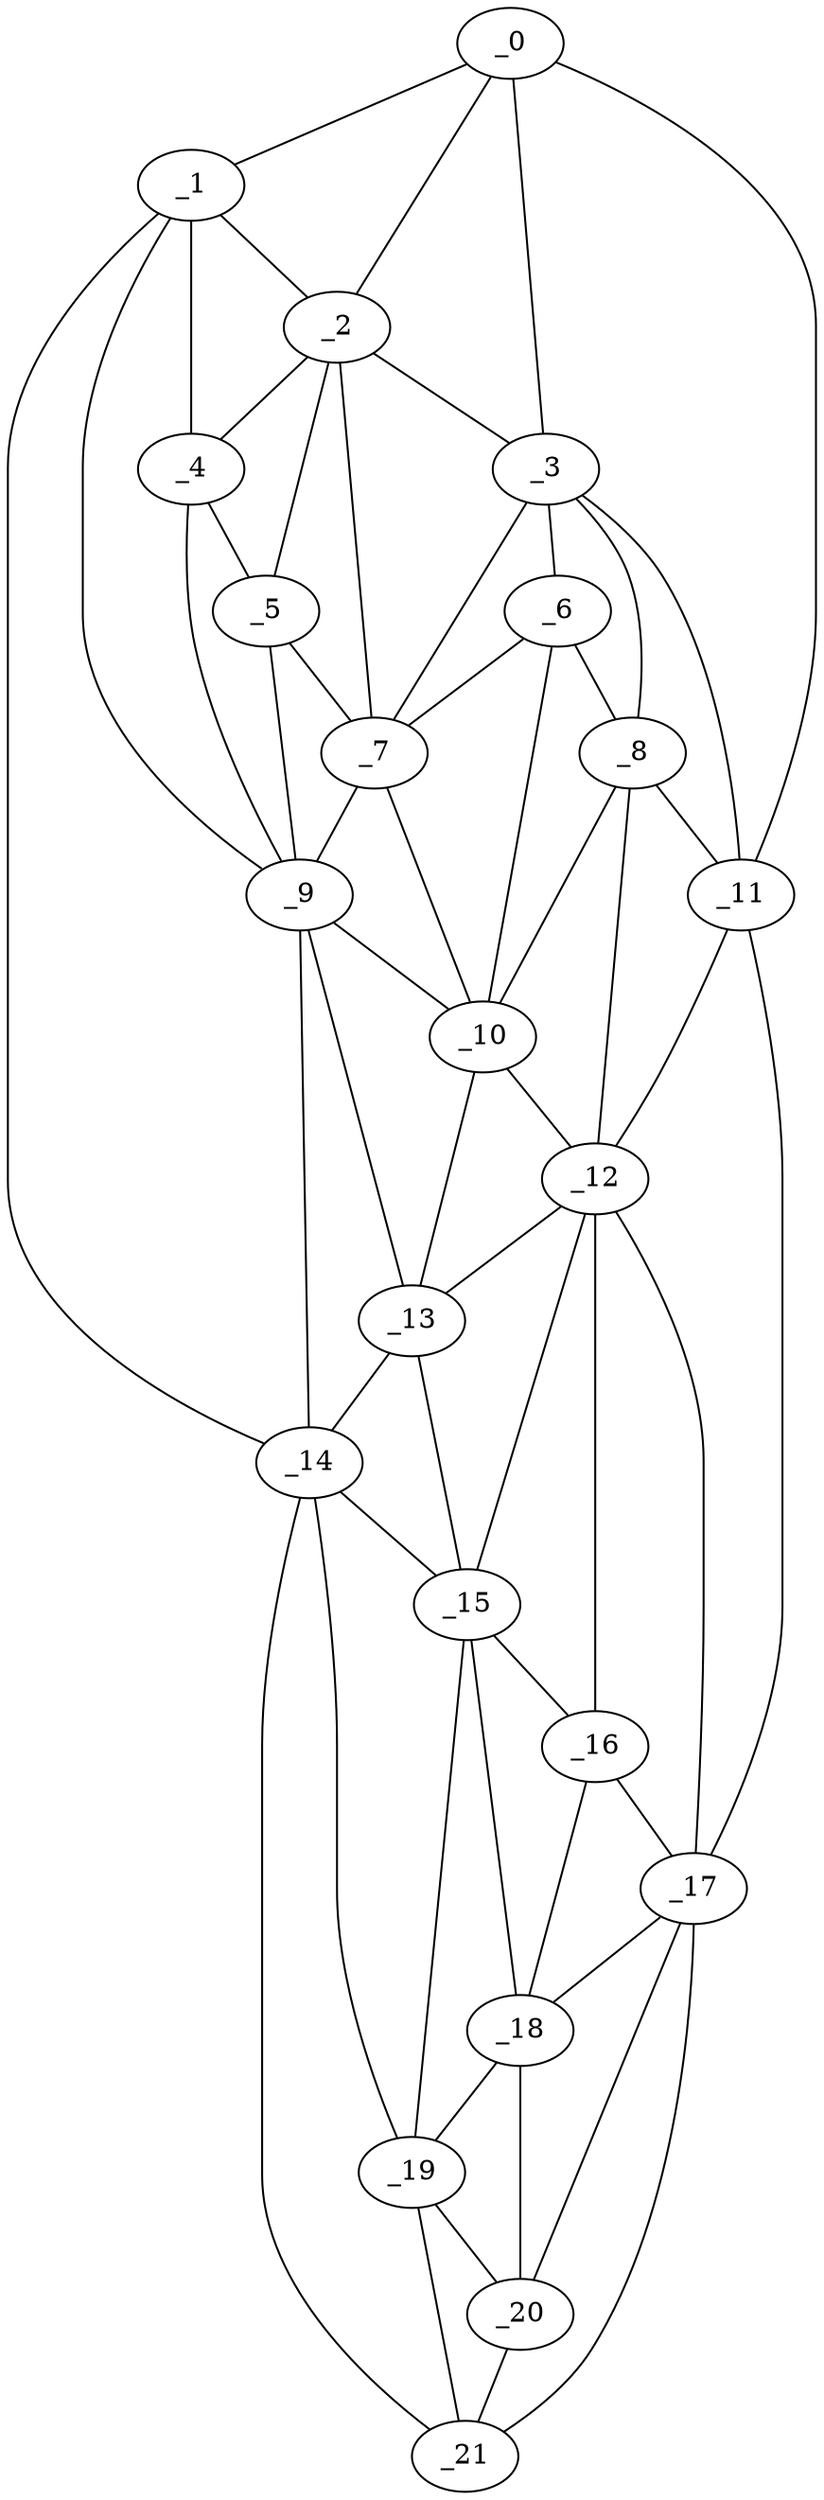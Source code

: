 graph "obj78__140.gxl" {
	_0	 [x=5,
		y=67];
	_1	 [x=9,
		y=90];
	_0 -- _1	 [valence=1];
	_2	 [x=10,
		y=72];
	_0 -- _2	 [valence=1];
	_3	 [x=18,
		y=58];
	_0 -- _3	 [valence=2];
	_11	 [x=44,
		y=32];
	_0 -- _11	 [valence=1];
	_1 -- _2	 [valence=2];
	_4	 [x=18,
		y=83];
	_1 -- _4	 [valence=2];
	_9	 [x=39,
		y=77];
	_1 -- _9	 [valence=1];
	_14	 [x=62,
		y=74];
	_1 -- _14	 [valence=1];
	_2 -- _3	 [valence=2];
	_2 -- _4	 [valence=2];
	_5	 [x=26,
		y=76];
	_2 -- _5	 [valence=2];
	_7	 [x=29,
		y=71];
	_2 -- _7	 [valence=1];
	_6	 [x=27,
		y=53];
	_3 -- _6	 [valence=1];
	_3 -- _7	 [valence=2];
	_8	 [x=34,
		y=47];
	_3 -- _8	 [valence=2];
	_3 -- _11	 [valence=1];
	_4 -- _5	 [valence=2];
	_4 -- _9	 [valence=2];
	_5 -- _7	 [valence=2];
	_5 -- _9	 [valence=2];
	_6 -- _7	 [valence=1];
	_6 -- _8	 [valence=2];
	_10	 [x=43,
		y=71];
	_6 -- _10	 [valence=2];
	_7 -- _9	 [valence=2];
	_7 -- _10	 [valence=2];
	_8 -- _10	 [valence=2];
	_8 -- _11	 [valence=1];
	_12	 [x=52,
		y=37];
	_8 -- _12	 [valence=2];
	_9 -- _10	 [valence=2];
	_13	 [x=53,
		y=73];
	_9 -- _13	 [valence=2];
	_9 -- _14	 [valence=2];
	_10 -- _12	 [valence=2];
	_10 -- _13	 [valence=2];
	_11 -- _12	 [valence=1];
	_17	 [x=93,
		y=36];
	_11 -- _17	 [valence=1];
	_12 -- _13	 [valence=2];
	_15	 [x=72,
		y=62];
	_12 -- _15	 [valence=1];
	_16	 [x=76,
		y=45];
	_12 -- _16	 [valence=1];
	_12 -- _17	 [valence=2];
	_13 -- _14	 [valence=1];
	_13 -- _15	 [valence=2];
	_14 -- _15	 [valence=2];
	_19	 [x=107,
		y=53];
	_14 -- _19	 [valence=2];
	_21	 [x=126,
		y=46];
	_14 -- _21	 [valence=1];
	_15 -- _16	 [valence=1];
	_18	 [x=100,
		y=49];
	_15 -- _18	 [valence=2];
	_15 -- _19	 [valence=2];
	_16 -- _17	 [valence=2];
	_16 -- _18	 [valence=2];
	_17 -- _18	 [valence=1];
	_20	 [x=115,
		y=45];
	_17 -- _20	 [valence=2];
	_17 -- _21	 [valence=1];
	_18 -- _19	 [valence=1];
	_18 -- _20	 [valence=1];
	_19 -- _20	 [valence=2];
	_19 -- _21	 [valence=2];
	_20 -- _21	 [valence=1];
}

